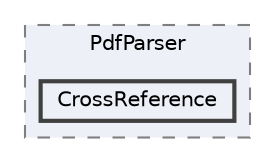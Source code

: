 digraph "plugins/learndash-certificate-builder/vendor/setasign/fpdi/src/PdfParser/CrossReference"
{
 // LATEX_PDF_SIZE
  bgcolor="transparent";
  edge [fontname=Helvetica,fontsize=10,labelfontname=Helvetica,labelfontsize=10];
  node [fontname=Helvetica,fontsize=10,shape=box,height=0.2,width=0.4];
  compound=true
  subgraph clusterdir_281e56f1e178aa28bc649472a47c842a {
    graph [ bgcolor="#edf0f7", pencolor="grey50", label="PdfParser", fontname=Helvetica,fontsize=10 style="filled,dashed", URL="dir_281e56f1e178aa28bc649472a47c842a.html",tooltip=""]
  dir_01ece4714b6ad49937ffafab186c28b2 [label="CrossReference", fillcolor="#edf0f7", color="grey25", style="filled,bold", URL="dir_01ece4714b6ad49937ffafab186c28b2.html",tooltip=""];
  }
}
